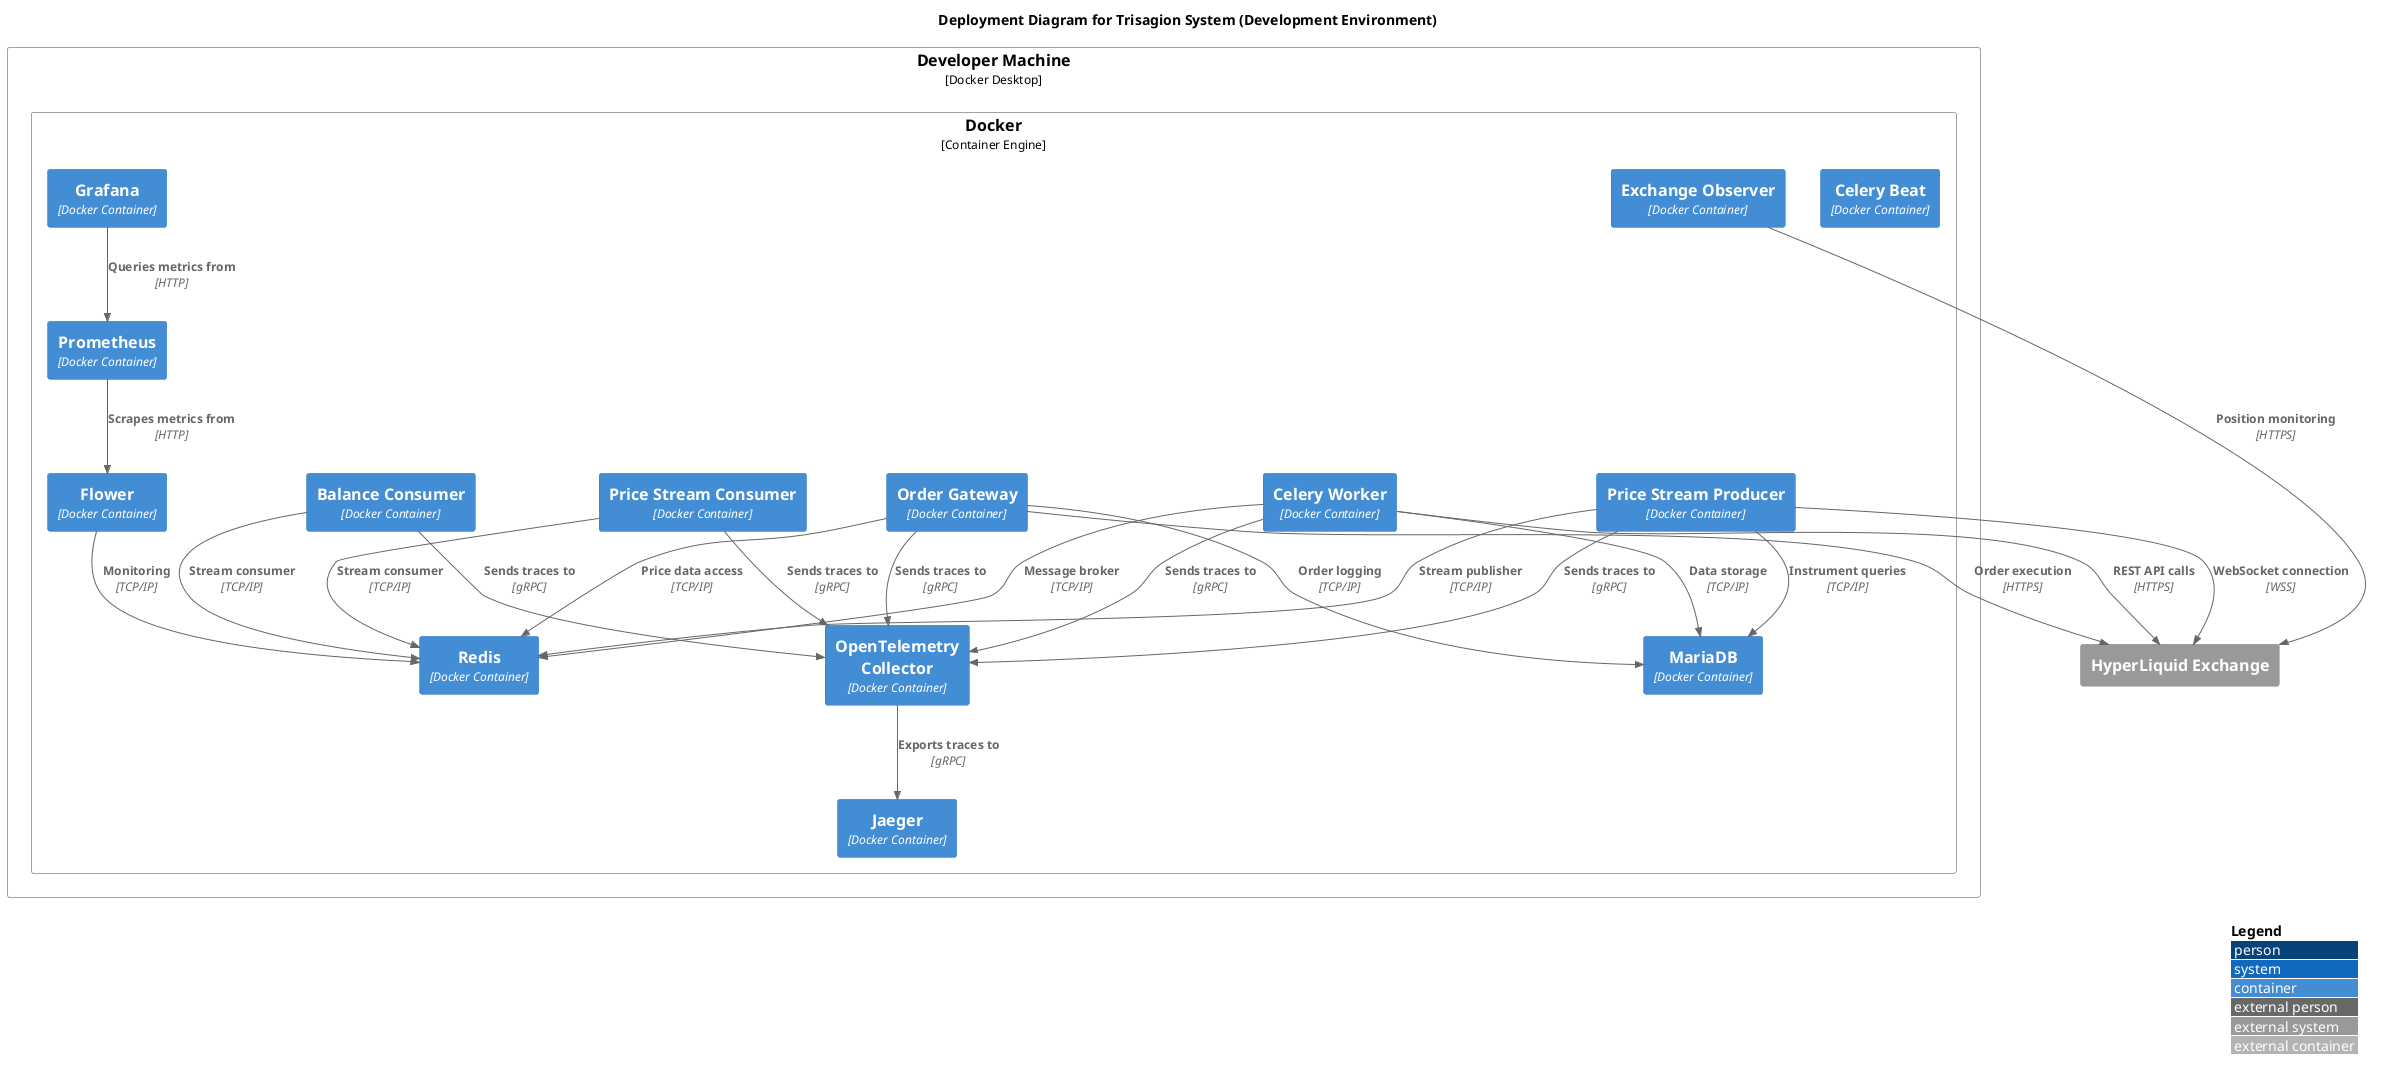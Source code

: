 @startuml Development Deployment
!include <C4/C4_Deployment.puml>

LAYOUT_WITH_LEGEND()

title Deployment Diagram for Trisagion System (Development Environment)

Deployment_Node(developer_machine, "Developer Machine", "Docker Desktop") {
    Deployment_Node(docker, "Docker", "Container Engine") {
        Container(balance_consumer, "Balance Consumer", "Docker Container")
        Container(price_stream_producer, "Price Stream Producer", "Docker Container")
        Container(price_stream_consumer, "Price Stream Consumer", "Docker Container")
        Container(celery_worker, "Celery Worker", "Docker Container")
        Container(celery_beat, "Celery Beat", "Docker Container")
        Container(order_gateway, "Order Gateway", "Docker Container")
        Container(exchange_observer, "Exchange Observer", "Docker Container")
        Container(redis, "Redis", "Docker Container")
        Container(flower, "Flower", "Docker Container")
        Container(prometheus, "Prometheus", "Docker Container")
        Container(grafana, "Grafana", "Docker Container")
        Container(jaeger, "Jaeger", "Docker Container")
        Container(otel_collector, "OpenTelemetry Collector", "Docker Container")
        Container(mariadb, "MariaDB", "Docker Container")
    }
}

System_Ext(hyperliquid, "HyperLiquid Exchange")

Rel(price_stream_producer, hyperliquid, "WebSocket connection", "WSS")
Rel(celery_worker, hyperliquid, "REST API calls", "HTTPS")
Rel(order_gateway, hyperliquid, "Order execution", "HTTPS")
Rel(exchange_observer, hyperliquid, "Position monitoring", "HTTPS")
Rel(celery_worker, redis, "Message broker", "TCP/IP")
Rel(balance_consumer, redis, "Stream consumer", "TCP/IP")
Rel(price_stream_producer, redis, "Stream publisher", "TCP/IP")
Rel(price_stream_consumer, redis, "Stream consumer", "TCP/IP")
Rel(order_gateway, redis, "Price data access", "TCP/IP")
Rel(flower, redis, "Monitoring", "TCP/IP")
Rel(prometheus, flower, "Scrapes metrics from", "HTTP")
Rel(grafana, prometheus, "Queries metrics from", "HTTP")
Rel(celery_worker, mariadb, "Data storage", "TCP/IP")
Rel(order_gateway, mariadb, "Order logging", "TCP/IP")
Rel(price_stream_producer, mariadb, "Instrument queries", "TCP/IP")

Rel(otel_collector, jaeger, "Exports traces to", "gRPC")
Rel(balance_consumer, otel_collector, "Sends traces to", "gRPC")
Rel(price_stream_producer, otel_collector, "Sends traces to", "gRPC")
Rel(price_stream_consumer, otel_collector, "Sends traces to", "gRPC")
Rel(celery_worker, otel_collector, "Sends traces to", "gRPC")
Rel(order_gateway, otel_collector, "Sends traces to", "gRPC")

@enduml
